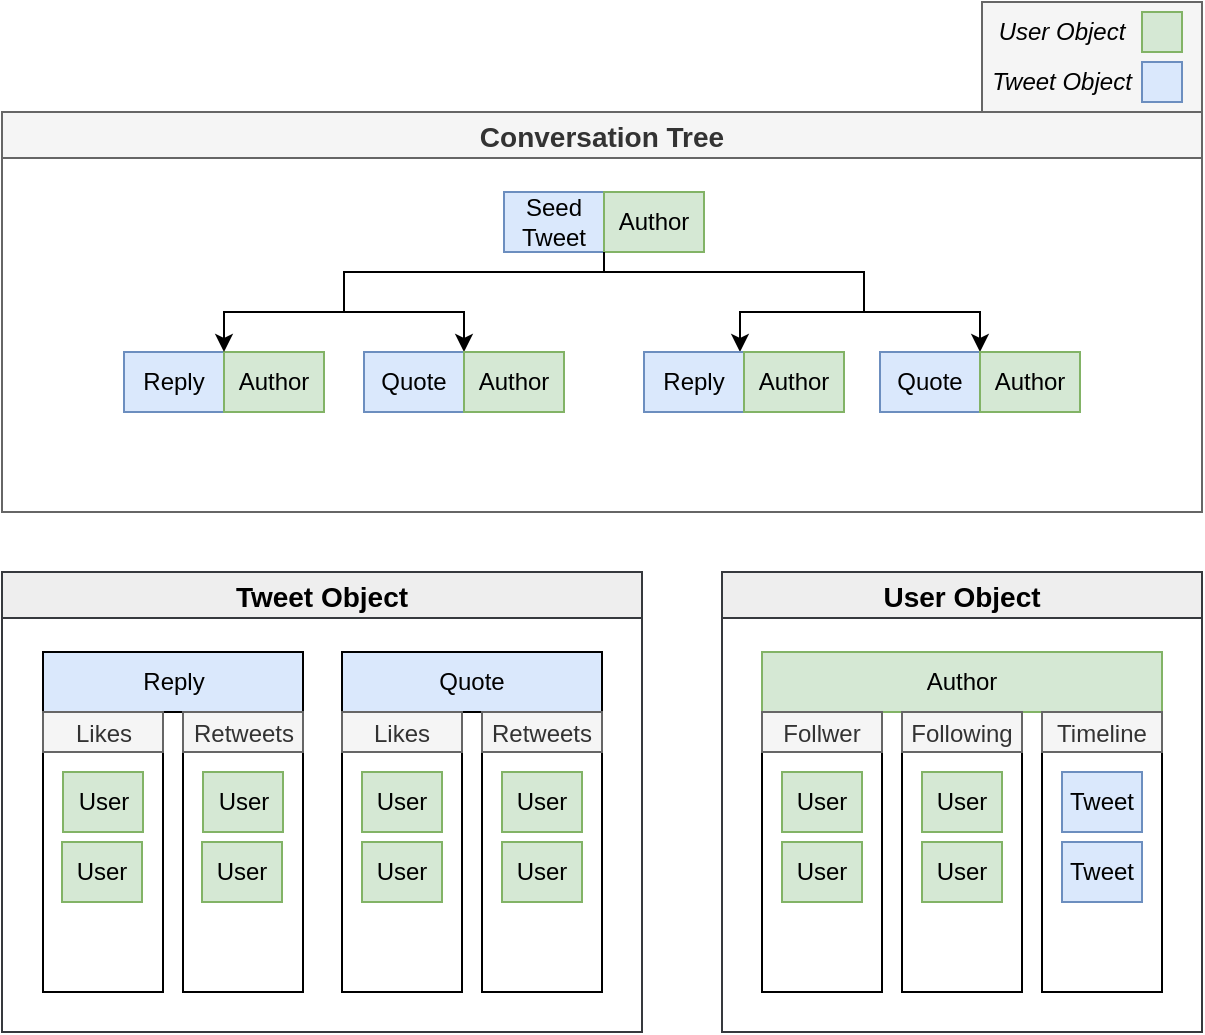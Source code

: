 <mxfile version="15.8.9" type="device"><diagram id="bAGZrHRnJwoaUkOVb1Xw" name="Page-1"><mxGraphModel dx="474" dy="247" grid="1" gridSize="10" guides="1" tooltips="1" connect="1" arrows="1" fold="1" page="1" pageScale="1" pageWidth="827" pageHeight="1169" math="0" shadow="0"><root><mxCell id="0"/><mxCell id="1" parent="0"/><mxCell id="lz9Q6U1uphm-vGtuMNI4-41" value="Conversation Tree" style="swimlane;fontSize=14;fillColor=#f5f5f5;fontColor=#333333;strokeColor=#666666;" vertex="1" parent="1"><mxGeometry x="40" y="80" width="600" height="200" as="geometry"><mxRectangle x="40" y="80" width="150" height="23" as="alternateBounds"/></mxGeometry></mxCell><mxCell id="lz9Q6U1uphm-vGtuMNI4-123" value="Seed Tweet" style="rounded=0;whiteSpace=wrap;html=1;fillColor=#dae8fc;strokeColor=#6c8ebf;" vertex="1" parent="lz9Q6U1uphm-vGtuMNI4-41"><mxGeometry x="251" y="40" width="50" height="30" as="geometry"/></mxCell><mxCell id="lz9Q6U1uphm-vGtuMNI4-177" value="Author" style="rounded=0;whiteSpace=wrap;html=1;fillColor=#d5e8d4;strokeColor=#82b366;" vertex="1" parent="lz9Q6U1uphm-vGtuMNI4-41"><mxGeometry x="301" y="40" width="50" height="30" as="geometry"/></mxCell><mxCell id="lz9Q6U1uphm-vGtuMNI4-225" value="Reply" style="rounded=0;whiteSpace=wrap;html=1;fillColor=#dae8fc;strokeColor=#6c8ebf;" vertex="1" parent="lz9Q6U1uphm-vGtuMNI4-41"><mxGeometry x="61" y="120" width="50" height="30" as="geometry"/></mxCell><mxCell id="lz9Q6U1uphm-vGtuMNI4-226" value="Author" style="rounded=0;whiteSpace=wrap;html=1;fillColor=#d5e8d4;strokeColor=#82b366;" vertex="1" parent="lz9Q6U1uphm-vGtuMNI4-41"><mxGeometry x="111" y="120" width="50" height="30" as="geometry"/></mxCell><mxCell id="lz9Q6U1uphm-vGtuMNI4-227" value="Quote" style="rounded=0;whiteSpace=wrap;html=1;fillColor=#dae8fc;strokeColor=#6c8ebf;" vertex="1" parent="lz9Q6U1uphm-vGtuMNI4-41"><mxGeometry x="181" y="120" width="50" height="30" as="geometry"/></mxCell><mxCell id="lz9Q6U1uphm-vGtuMNI4-235" style="edgeStyle=orthogonalEdgeStyle;rounded=0;orthogonalLoop=1;jettySize=auto;html=1;exitX=0;exitY=0;exitDx=0;exitDy=0;entryX=0;entryY=0;entryDx=0;entryDy=0;fontSize=14;endArrow=classic;endFill=1;startArrow=classic;startFill=1;" edge="1" parent="lz9Q6U1uphm-vGtuMNI4-41" source="lz9Q6U1uphm-vGtuMNI4-228" target="lz9Q6U1uphm-vGtuMNI4-226"><mxGeometry relative="1" as="geometry"/></mxCell><mxCell id="lz9Q6U1uphm-vGtuMNI4-228" value="Author" style="rounded=0;whiteSpace=wrap;html=1;fillColor=#d5e8d4;strokeColor=#82b366;" vertex="1" parent="lz9Q6U1uphm-vGtuMNI4-41"><mxGeometry x="231" y="120" width="50" height="30" as="geometry"/></mxCell><mxCell id="lz9Q6U1uphm-vGtuMNI4-238" value="Quote" style="rounded=0;whiteSpace=wrap;html=1;fillColor=#dae8fc;strokeColor=#6c8ebf;" vertex="1" parent="lz9Q6U1uphm-vGtuMNI4-41"><mxGeometry x="439" y="120" width="50" height="30" as="geometry"/></mxCell><mxCell id="lz9Q6U1uphm-vGtuMNI4-239" style="edgeStyle=orthogonalEdgeStyle;rounded=0;orthogonalLoop=1;jettySize=auto;html=1;exitX=0;exitY=0;exitDx=0;exitDy=0;entryX=0;entryY=0;entryDx=0;entryDy=0;fontSize=14;endArrow=classic;endFill=1;startArrow=classic;startFill=1;" edge="1" parent="lz9Q6U1uphm-vGtuMNI4-41" source="lz9Q6U1uphm-vGtuMNI4-240"><mxGeometry relative="1" as="geometry"><mxPoint x="369" y="120" as="targetPoint"/><Array as="points"><mxPoint x="489" y="100"/><mxPoint x="369" y="100"/></Array></mxGeometry></mxCell><mxCell id="lz9Q6U1uphm-vGtuMNI4-240" value="Author" style="rounded=0;whiteSpace=wrap;html=1;fillColor=#d5e8d4;strokeColor=#82b366;" vertex="1" parent="lz9Q6U1uphm-vGtuMNI4-41"><mxGeometry x="489" y="120" width="50" height="30" as="geometry"/></mxCell><mxCell id="lz9Q6U1uphm-vGtuMNI4-243" value="Reply" style="rounded=0;whiteSpace=wrap;html=1;fillColor=#dae8fc;strokeColor=#6c8ebf;" vertex="1" parent="lz9Q6U1uphm-vGtuMNI4-41"><mxGeometry x="321" y="120" width="50" height="30" as="geometry"/></mxCell><mxCell id="lz9Q6U1uphm-vGtuMNI4-244" value="Author" style="rounded=0;whiteSpace=wrap;html=1;fillColor=#d5e8d4;strokeColor=#82b366;" vertex="1" parent="lz9Q6U1uphm-vGtuMNI4-41"><mxGeometry x="371" y="120" width="50" height="30" as="geometry"/></mxCell><mxCell id="lz9Q6U1uphm-vGtuMNI4-245" value="" style="shape=image;html=1;verticalAlign=top;verticalLabelPosition=bottom;labelBackgroundColor=#ffffff;imageAspect=0;aspect=fixed;image=https://cdn2.iconfinder.com/data/icons/essential-web-5/50/more-dot-tripple-many-detail-128.png;fontSize=14;rotation=90;" vertex="1" parent="lz9Q6U1uphm-vGtuMNI4-41"><mxGeometry x="101" y="160" width="20" height="20" as="geometry"/></mxCell><mxCell id="lz9Q6U1uphm-vGtuMNI4-246" value="" style="shape=image;html=1;verticalAlign=top;verticalLabelPosition=bottom;labelBackgroundColor=#ffffff;imageAspect=0;aspect=fixed;image=https://cdn2.iconfinder.com/data/icons/essential-web-5/50/more-dot-tripple-many-detail-128.png;fontSize=14;rotation=90;" vertex="1" parent="lz9Q6U1uphm-vGtuMNI4-41"><mxGeometry x="221" y="160" width="20" height="20" as="geometry"/></mxCell><mxCell id="lz9Q6U1uphm-vGtuMNI4-247" value="" style="shape=image;html=1;verticalAlign=top;verticalLabelPosition=bottom;labelBackgroundColor=#ffffff;imageAspect=0;aspect=fixed;image=https://cdn2.iconfinder.com/data/icons/essential-web-5/50/more-dot-tripple-many-detail-128.png;fontSize=14;rotation=90;" vertex="1" parent="lz9Q6U1uphm-vGtuMNI4-41"><mxGeometry x="361" y="160" width="20" height="20" as="geometry"/></mxCell><mxCell id="lz9Q6U1uphm-vGtuMNI4-248" value="" style="shape=image;html=1;verticalAlign=top;verticalLabelPosition=bottom;labelBackgroundColor=#ffffff;imageAspect=0;aspect=fixed;image=https://cdn2.iconfinder.com/data/icons/essential-web-5/50/more-dot-tripple-many-detail-128.png;fontSize=14;rotation=90;" vertex="1" parent="lz9Q6U1uphm-vGtuMNI4-41"><mxGeometry x="481" y="160" width="20" height="20" as="geometry"/></mxCell><mxCell id="lz9Q6U1uphm-vGtuMNI4-141" value="" style="rounded=0;whiteSpace=wrap;html=1;fillColor=#f5f5f5;fontColor=#333333;strokeColor=#666666;" vertex="1" parent="1"><mxGeometry x="530" y="25" width="110" height="55" as="geometry"/></mxCell><mxCell id="lz9Q6U1uphm-vGtuMNI4-142" value="" style="rounded=0;whiteSpace=wrap;html=1;fillColor=#d5e8d4;strokeColor=#82b366;" vertex="1" parent="1"><mxGeometry x="610" y="30" width="20" height="20" as="geometry"/></mxCell><mxCell id="lz9Q6U1uphm-vGtuMNI4-143" value="&lt;i&gt;User Object&lt;/i&gt;" style="text;html=1;strokeColor=none;fillColor=none;align=center;verticalAlign=middle;whiteSpace=wrap;rounded=0;" vertex="1" parent="1"><mxGeometry x="530" y="25" width="80" height="30" as="geometry"/></mxCell><mxCell id="lz9Q6U1uphm-vGtuMNI4-144" value="" style="rounded=0;whiteSpace=wrap;html=1;fillColor=#dae8fc;strokeColor=#6c8ebf;" vertex="1" parent="1"><mxGeometry x="610" y="55" width="20" height="20" as="geometry"/></mxCell><mxCell id="lz9Q6U1uphm-vGtuMNI4-145" value="&lt;i&gt;Tweet Object&lt;/i&gt;" style="text;html=1;strokeColor=none;fillColor=none;align=center;verticalAlign=middle;whiteSpace=wrap;rounded=0;" vertex="1" parent="1"><mxGeometry x="530" y="50" width="80" height="30" as="geometry"/></mxCell><mxCell id="lz9Q6U1uphm-vGtuMNI4-185" value="Tweet Object" style="swimlane;fontSize=14;fillColor=#eeeeee;strokeColor=#36393d;startSize=23;" vertex="1" parent="1"><mxGeometry x="40" y="310" width="320" height="230" as="geometry"><mxRectangle x="40" y="80" width="150" height="23" as="alternateBounds"/></mxGeometry></mxCell><mxCell id="lz9Q6U1uphm-vGtuMNI4-251" value="Reply" style="rounded=0;whiteSpace=wrap;html=1;fillColor=#dae8fc;strokeColor=#000000;" vertex="1" parent="lz9Q6U1uphm-vGtuMNI4-185"><mxGeometry x="20.5" y="40" width="130" height="30" as="geometry"/></mxCell><mxCell id="lz9Q6U1uphm-vGtuMNI4-252" value="Liker" style="rounded=0;whiteSpace=wrap;html=1;fillColor=#d5e8d4;strokeColor=#82b366;" vertex="1" parent="lz9Q6U1uphm-vGtuMNI4-185"><mxGeometry x="26.5" y="110" width="50" height="30" as="geometry"/></mxCell><mxCell id="lz9Q6U1uphm-vGtuMNI4-253" value="" style="rounded=0;whiteSpace=wrap;html=1;fontSize=14;" vertex="1" parent="lz9Q6U1uphm-vGtuMNI4-185"><mxGeometry x="20.5" y="70" width="60" height="140" as="geometry"/></mxCell><mxCell id="lz9Q6U1uphm-vGtuMNI4-256" value="User" style="rounded=0;whiteSpace=wrap;html=1;fillColor=#d5e8d4;strokeColor=#82b366;" vertex="1" parent="lz9Q6U1uphm-vGtuMNI4-185"><mxGeometry x="30.5" y="100" width="40" height="30" as="geometry"/></mxCell><mxCell id="lz9Q6U1uphm-vGtuMNI4-280" value="User" style="rounded=0;whiteSpace=wrap;html=1;fillColor=#d5e8d4;strokeColor=#82b366;" vertex="1" parent="lz9Q6U1uphm-vGtuMNI4-185"><mxGeometry x="30" y="135" width="40" height="30" as="geometry"/></mxCell><mxCell id="lz9Q6U1uphm-vGtuMNI4-281" value="" style="shape=image;html=1;verticalAlign=top;verticalLabelPosition=bottom;labelBackgroundColor=#ffffff;imageAspect=0;aspect=fixed;image=https://cdn2.iconfinder.com/data/icons/essential-web-5/50/more-dot-tripple-many-detail-128.png;fontSize=14;rotation=90;" vertex="1" parent="lz9Q6U1uphm-vGtuMNI4-185"><mxGeometry x="40" y="170" width="20" height="20" as="geometry"/></mxCell><mxCell id="lz9Q6U1uphm-vGtuMNI4-287" value="&lt;font style=&quot;font-size: 12px&quot;&gt;Likes&lt;/font&gt;" style="rounded=0;whiteSpace=wrap;html=1;fontSize=14;fillColor=#f5f5f5;fontColor=#333333;strokeColor=#666666;" vertex="1" parent="lz9Q6U1uphm-vGtuMNI4-185"><mxGeometry x="20.5" y="70" width="60" height="20" as="geometry"/></mxCell><mxCell id="lz9Q6U1uphm-vGtuMNI4-289" value="" style="rounded=0;whiteSpace=wrap;html=1;fontSize=14;" vertex="1" parent="lz9Q6U1uphm-vGtuMNI4-185"><mxGeometry x="90.5" y="70" width="60" height="140" as="geometry"/></mxCell><mxCell id="lz9Q6U1uphm-vGtuMNI4-290" value="User" style="rounded=0;whiteSpace=wrap;html=1;fillColor=#d5e8d4;strokeColor=#82b366;" vertex="1" parent="lz9Q6U1uphm-vGtuMNI4-185"><mxGeometry x="100.5" y="100" width="40" height="30" as="geometry"/></mxCell><mxCell id="lz9Q6U1uphm-vGtuMNI4-291" value="User" style="rounded=0;whiteSpace=wrap;html=1;fillColor=#d5e8d4;strokeColor=#82b366;" vertex="1" parent="lz9Q6U1uphm-vGtuMNI4-185"><mxGeometry x="100" y="135" width="40" height="30" as="geometry"/></mxCell><mxCell id="lz9Q6U1uphm-vGtuMNI4-292" value="&lt;font style=&quot;font-size: 12px&quot;&gt;Retweets&lt;/font&gt;" style="rounded=0;whiteSpace=wrap;html=1;fontSize=14;fillColor=#f5f5f5;fontColor=#333333;strokeColor=#666666;" vertex="1" parent="lz9Q6U1uphm-vGtuMNI4-185"><mxGeometry x="90.5" y="70" width="60" height="20" as="geometry"/></mxCell><mxCell id="lz9Q6U1uphm-vGtuMNI4-293" value="" style="shape=image;html=1;verticalAlign=top;verticalLabelPosition=bottom;labelBackgroundColor=#ffffff;imageAspect=0;aspect=fixed;image=https://cdn2.iconfinder.com/data/icons/essential-web-5/50/more-dot-tripple-many-detail-128.png;fontSize=14;rotation=90;" vertex="1" parent="lz9Q6U1uphm-vGtuMNI4-185"><mxGeometry x="110" y="170" width="20" height="20" as="geometry"/></mxCell><mxCell id="lz9Q6U1uphm-vGtuMNI4-294" value="Quote" style="rounded=0;whiteSpace=wrap;html=1;fillColor=#dae8fc;strokeColor=#000000;" vertex="1" parent="lz9Q6U1uphm-vGtuMNI4-185"><mxGeometry x="170" y="40" width="130" height="30" as="geometry"/></mxCell><mxCell id="lz9Q6U1uphm-vGtuMNI4-295" value="Liker" style="rounded=0;whiteSpace=wrap;html=1;fillColor=#d5e8d4;strokeColor=#82b366;" vertex="1" parent="lz9Q6U1uphm-vGtuMNI4-185"><mxGeometry x="176" y="110" width="50" height="30" as="geometry"/></mxCell><mxCell id="lz9Q6U1uphm-vGtuMNI4-296" value="" style="rounded=0;whiteSpace=wrap;html=1;fontSize=14;" vertex="1" parent="lz9Q6U1uphm-vGtuMNI4-185"><mxGeometry x="170" y="70" width="60" height="140" as="geometry"/></mxCell><mxCell id="lz9Q6U1uphm-vGtuMNI4-297" value="User" style="rounded=0;whiteSpace=wrap;html=1;fillColor=#d5e8d4;strokeColor=#82b366;" vertex="1" parent="lz9Q6U1uphm-vGtuMNI4-185"><mxGeometry x="180" y="100" width="40" height="30" as="geometry"/></mxCell><mxCell id="lz9Q6U1uphm-vGtuMNI4-298" value="User" style="rounded=0;whiteSpace=wrap;html=1;fillColor=#d5e8d4;strokeColor=#82b366;" vertex="1" parent="lz9Q6U1uphm-vGtuMNI4-185"><mxGeometry x="180" y="135" width="40" height="30" as="geometry"/></mxCell><mxCell id="lz9Q6U1uphm-vGtuMNI4-299" value="" style="shape=image;html=1;verticalAlign=top;verticalLabelPosition=bottom;labelBackgroundColor=#ffffff;imageAspect=0;aspect=fixed;image=https://cdn2.iconfinder.com/data/icons/essential-web-5/50/more-dot-tripple-many-detail-128.png;fontSize=14;rotation=90;" vertex="1" parent="lz9Q6U1uphm-vGtuMNI4-185"><mxGeometry x="190" y="170" width="20" height="20" as="geometry"/></mxCell><mxCell id="lz9Q6U1uphm-vGtuMNI4-300" value="&lt;font style=&quot;font-size: 12px&quot;&gt;Likes&lt;/font&gt;" style="rounded=0;whiteSpace=wrap;html=1;fontSize=14;fillColor=#f5f5f5;fontColor=#333333;strokeColor=#666666;" vertex="1" parent="lz9Q6U1uphm-vGtuMNI4-185"><mxGeometry x="170" y="70" width="60" height="20" as="geometry"/></mxCell><mxCell id="lz9Q6U1uphm-vGtuMNI4-301" value="" style="rounded=0;whiteSpace=wrap;html=1;fontSize=14;" vertex="1" parent="lz9Q6U1uphm-vGtuMNI4-185"><mxGeometry x="240" y="70" width="60" height="140" as="geometry"/></mxCell><mxCell id="lz9Q6U1uphm-vGtuMNI4-302" value="User" style="rounded=0;whiteSpace=wrap;html=1;fillColor=#d5e8d4;strokeColor=#82b366;" vertex="1" parent="lz9Q6U1uphm-vGtuMNI4-185"><mxGeometry x="250" y="100" width="40" height="30" as="geometry"/></mxCell><mxCell id="lz9Q6U1uphm-vGtuMNI4-303" value="User" style="rounded=0;whiteSpace=wrap;html=1;fillColor=#d5e8d4;strokeColor=#82b366;" vertex="1" parent="lz9Q6U1uphm-vGtuMNI4-185"><mxGeometry x="250" y="135" width="40" height="30" as="geometry"/></mxCell><mxCell id="lz9Q6U1uphm-vGtuMNI4-304" value="&lt;font style=&quot;font-size: 12px&quot;&gt;Retweets&lt;/font&gt;" style="rounded=0;whiteSpace=wrap;html=1;fontSize=14;fillColor=#f5f5f5;fontColor=#333333;strokeColor=#666666;" vertex="1" parent="lz9Q6U1uphm-vGtuMNI4-185"><mxGeometry x="240" y="70" width="60" height="20" as="geometry"/></mxCell><mxCell id="lz9Q6U1uphm-vGtuMNI4-305" value="" style="shape=image;html=1;verticalAlign=top;verticalLabelPosition=bottom;labelBackgroundColor=#ffffff;imageAspect=0;aspect=fixed;image=https://cdn2.iconfinder.com/data/icons/essential-web-5/50/more-dot-tripple-many-detail-128.png;fontSize=14;rotation=90;" vertex="1" parent="lz9Q6U1uphm-vGtuMNI4-185"><mxGeometry x="260" y="170" width="20" height="20" as="geometry"/></mxCell><mxCell id="lz9Q6U1uphm-vGtuMNI4-236" style="edgeStyle=orthogonalEdgeStyle;rounded=0;orthogonalLoop=1;jettySize=auto;html=1;exitX=0;exitY=1;exitDx=0;exitDy=0;fontSize=14;endArrow=none;endFill=0;" edge="1" parent="1" source="lz9Q6U1uphm-vGtuMNI4-177"><mxGeometry relative="1" as="geometry"><mxPoint x="211" y="180" as="targetPoint"/><Array as="points"><mxPoint x="341" y="160"/><mxPoint x="211" y="160"/></Array></mxGeometry></mxCell><mxCell id="lz9Q6U1uphm-vGtuMNI4-242" style="edgeStyle=orthogonalEdgeStyle;rounded=0;orthogonalLoop=1;jettySize=auto;html=1;exitX=0;exitY=1;exitDx=0;exitDy=0;fontSize=14;startArrow=none;startFill=0;endArrow=none;endFill=0;" edge="1" parent="1" source="lz9Q6U1uphm-vGtuMNI4-177"><mxGeometry relative="1" as="geometry"><mxPoint x="431" y="180" as="targetPoint"/><Array as="points"><mxPoint x="341" y="160"/><mxPoint x="471" y="160"/><mxPoint x="471" y="180"/></Array></mxGeometry></mxCell><mxCell id="lz9Q6U1uphm-vGtuMNI4-307" value="User Object" style="swimlane;fontSize=14;fillColor=#eeeeee;strokeColor=#36393d;" vertex="1" parent="1"><mxGeometry x="400" y="310" width="240" height="230" as="geometry"><mxRectangle x="40" y="80" width="150" height="23" as="alternateBounds"/></mxGeometry></mxCell><mxCell id="lz9Q6U1uphm-vGtuMNI4-308" value="Author" style="rounded=0;whiteSpace=wrap;html=1;fillColor=#d5e8d4;strokeColor=#82b366;" vertex="1" parent="lz9Q6U1uphm-vGtuMNI4-307"><mxGeometry x="20" y="40" width="200" height="30" as="geometry"/></mxCell><mxCell id="lz9Q6U1uphm-vGtuMNI4-309" value="Liker" style="rounded=0;whiteSpace=wrap;html=1;fillColor=#d5e8d4;strokeColor=#82b366;" vertex="1" parent="lz9Q6U1uphm-vGtuMNI4-307"><mxGeometry x="25.5" y="110" width="50" height="30" as="geometry"/></mxCell><mxCell id="lz9Q6U1uphm-vGtuMNI4-310" value="" style="rounded=0;whiteSpace=wrap;html=1;fontSize=14;" vertex="1" parent="lz9Q6U1uphm-vGtuMNI4-307"><mxGeometry x="20" y="70" width="60" height="140" as="geometry"/></mxCell><mxCell id="lz9Q6U1uphm-vGtuMNI4-311" value="User" style="rounded=0;whiteSpace=wrap;html=1;fillColor=#d5e8d4;strokeColor=#82b366;" vertex="1" parent="lz9Q6U1uphm-vGtuMNI4-307"><mxGeometry x="30" y="100" width="40" height="30" as="geometry"/></mxCell><mxCell id="lz9Q6U1uphm-vGtuMNI4-312" value="User" style="rounded=0;whiteSpace=wrap;html=1;fillColor=#d5e8d4;strokeColor=#82b366;" vertex="1" parent="lz9Q6U1uphm-vGtuMNI4-307"><mxGeometry x="30" y="135" width="40" height="30" as="geometry"/></mxCell><mxCell id="lz9Q6U1uphm-vGtuMNI4-313" value="" style="shape=image;html=1;verticalAlign=top;verticalLabelPosition=bottom;labelBackgroundColor=#ffffff;imageAspect=0;aspect=fixed;image=https://cdn2.iconfinder.com/data/icons/essential-web-5/50/more-dot-tripple-many-detail-128.png;fontSize=14;rotation=90;" vertex="1" parent="lz9Q6U1uphm-vGtuMNI4-307"><mxGeometry x="40" y="170" width="20" height="20" as="geometry"/></mxCell><mxCell id="lz9Q6U1uphm-vGtuMNI4-314" value="&lt;font style=&quot;font-size: 12px&quot;&gt;Follwer&lt;/font&gt;" style="rounded=0;whiteSpace=wrap;html=1;fontSize=14;fillColor=#f5f5f5;fontColor=#333333;strokeColor=#666666;" vertex="1" parent="lz9Q6U1uphm-vGtuMNI4-307"><mxGeometry x="20" y="70" width="60" height="20" as="geometry"/></mxCell><mxCell id="lz9Q6U1uphm-vGtuMNI4-315" value="" style="rounded=0;whiteSpace=wrap;html=1;fontSize=14;" vertex="1" parent="lz9Q6U1uphm-vGtuMNI4-307"><mxGeometry x="90" y="70" width="60" height="140" as="geometry"/></mxCell><mxCell id="lz9Q6U1uphm-vGtuMNI4-316" value="User" style="rounded=0;whiteSpace=wrap;html=1;fillColor=#d5e8d4;strokeColor=#82b366;" vertex="1" parent="lz9Q6U1uphm-vGtuMNI4-307"><mxGeometry x="100" y="100" width="40" height="30" as="geometry"/></mxCell><mxCell id="lz9Q6U1uphm-vGtuMNI4-317" value="User" style="rounded=0;whiteSpace=wrap;html=1;fillColor=#d5e8d4;strokeColor=#82b366;" vertex="1" parent="lz9Q6U1uphm-vGtuMNI4-307"><mxGeometry x="100" y="135" width="40" height="30" as="geometry"/></mxCell><mxCell id="lz9Q6U1uphm-vGtuMNI4-318" value="&lt;font style=&quot;font-size: 12px&quot;&gt;Following&lt;/font&gt;" style="rounded=0;whiteSpace=wrap;html=1;fontSize=14;fillColor=#f5f5f5;fontColor=#333333;strokeColor=#666666;" vertex="1" parent="lz9Q6U1uphm-vGtuMNI4-307"><mxGeometry x="90" y="70" width="60" height="20" as="geometry"/></mxCell><mxCell id="lz9Q6U1uphm-vGtuMNI4-319" value="" style="shape=image;html=1;verticalAlign=top;verticalLabelPosition=bottom;labelBackgroundColor=#ffffff;imageAspect=0;aspect=fixed;image=https://cdn2.iconfinder.com/data/icons/essential-web-5/50/more-dot-tripple-many-detail-128.png;fontSize=14;rotation=90;" vertex="1" parent="lz9Q6U1uphm-vGtuMNI4-307"><mxGeometry x="110" y="170" width="20" height="20" as="geometry"/></mxCell><mxCell id="lz9Q6U1uphm-vGtuMNI4-332" value="" style="rounded=0;whiteSpace=wrap;html=1;fontSize=14;" vertex="1" parent="lz9Q6U1uphm-vGtuMNI4-307"><mxGeometry x="160" y="70" width="60" height="140" as="geometry"/></mxCell><mxCell id="lz9Q6U1uphm-vGtuMNI4-333" value="Tweet" style="rounded=0;whiteSpace=wrap;html=1;fillColor=#dae8fc;strokeColor=#6c8ebf;" vertex="1" parent="lz9Q6U1uphm-vGtuMNI4-307"><mxGeometry x="170" y="100" width="40" height="30" as="geometry"/></mxCell><mxCell id="lz9Q6U1uphm-vGtuMNI4-334" value="Tweet" style="rounded=0;whiteSpace=wrap;html=1;fillColor=#dae8fc;strokeColor=#6c8ebf;" vertex="1" parent="lz9Q6U1uphm-vGtuMNI4-307"><mxGeometry x="170" y="135" width="40" height="30" as="geometry"/></mxCell><mxCell id="lz9Q6U1uphm-vGtuMNI4-335" value="&lt;font style=&quot;font-size: 12px&quot;&gt;Timeline&lt;/font&gt;" style="rounded=0;whiteSpace=wrap;html=1;fontSize=14;fillColor=#f5f5f5;fontColor=#333333;strokeColor=#666666;" vertex="1" parent="lz9Q6U1uphm-vGtuMNI4-307"><mxGeometry x="160" y="70" width="60" height="20" as="geometry"/></mxCell><mxCell id="lz9Q6U1uphm-vGtuMNI4-336" value="" style="shape=image;html=1;verticalAlign=top;verticalLabelPosition=bottom;labelBackgroundColor=#ffffff;imageAspect=0;aspect=fixed;image=https://cdn2.iconfinder.com/data/icons/essential-web-5/50/more-dot-tripple-many-detail-128.png;fontSize=14;rotation=90;" vertex="1" parent="lz9Q6U1uphm-vGtuMNI4-307"><mxGeometry x="180" y="170" width="20" height="20" as="geometry"/></mxCell></root></mxGraphModel></diagram></mxfile>